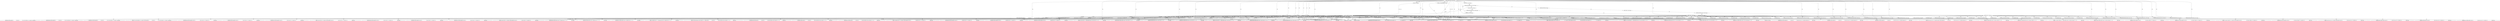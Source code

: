 digraph "TIFFReadDirEntryOutputErr" {  
"88086" [label = <(METHOD,TIFFReadDirEntryOutputErr)<SUB>3887</SUB>> ]
"88087" [label = <(PARAM,TIFF *tif)<SUB>3887</SUB>> ]
"88088" [label = <(PARAM,enum TIFFReadDirEntryErr err)<SUB>3887</SUB>> ]
"88089" [label = <(PARAM,const char *module)<SUB>3888</SUB>> ]
"88090" [label = <(PARAM,const char *tagname)<SUB>3888</SUB>> ]
"88091" [label = <(PARAM,int recover)<SUB>3889</SUB>> ]
"88092" [label = <(BLOCK,&lt;empty&gt;,&lt;empty&gt;)<SUB>3890</SUB>> ]
"88093" [label = <(CONTROL_STRUCTURE,if (!recover),if (!recover))<SUB>3891</SUB>> ]
"88094" [label = <(&lt;operator&gt;.logicalNot,!recover)<SUB>3891</SUB>> ]
"88095" [label = <(IDENTIFIER,recover,!recover)<SUB>3891</SUB>> ]
"88096" [label = <(BLOCK,&lt;empty&gt;,&lt;empty&gt;)<SUB>3892</SUB>> ]
"88097" [label = <(CONTROL_STRUCTURE,switch(err),switch(err))<SUB>3893</SUB>> ]
"88098" [label = <(IDENTIFIER,err,switch(err))<SUB>3893</SUB>> ]
"88099" [label = <(BLOCK,&lt;empty&gt;,&lt;empty&gt;)<SUB>3894</SUB>> ]
"88100" [label = <(JUMP_TARGET,case)<SUB>3895</SUB>> ]
"88101" [label = <(IDENTIFIER,TIFFReadDirEntryErrCount,&lt;empty&gt;)<SUB>3895</SUB>> ]
"88102" [label = <(TIFFErrorExtR,TIFFErrorExtR(tif, module, &quot;Incorrect count for \&quot;%s\&quot;&quot;,\012                              tagname))<SUB>3896</SUB>> ]
"88103" [label = <(IDENTIFIER,tif,TIFFErrorExtR(tif, module, &quot;Incorrect count for \&quot;%s\&quot;&quot;,\012                              tagname))<SUB>3896</SUB>> ]
"88104" [label = <(IDENTIFIER,module,TIFFErrorExtR(tif, module, &quot;Incorrect count for \&quot;%s\&quot;&quot;,\012                              tagname))<SUB>3896</SUB>> ]
"88105" [label = <(LITERAL,&quot;Incorrect count for \&quot;%s\&quot;&quot;,TIFFErrorExtR(tif, module, &quot;Incorrect count for \&quot;%s\&quot;&quot;,\012                              tagname))<SUB>3896</SUB>> ]
"88106" [label = <(IDENTIFIER,tagname,TIFFErrorExtR(tif, module, &quot;Incorrect count for \&quot;%s\&quot;&quot;,\012                              tagname))<SUB>3897</SUB>> ]
"88107" [label = <(CONTROL_STRUCTURE,break;,break;)<SUB>3898</SUB>> ]
"88108" [label = <(JUMP_TARGET,case)<SUB>3899</SUB>> ]
"88109" [label = <(IDENTIFIER,TIFFReadDirEntryErrType,&lt;empty&gt;)<SUB>3899</SUB>> ]
"88110" [label = <(TIFFErrorExtR,TIFFErrorExtR(tif, module, &quot;Incompatible type for \&quot;%s\&quot;&quot;,\012                              tagname))<SUB>3900</SUB>> ]
"88111" [label = <(IDENTIFIER,tif,TIFFErrorExtR(tif, module, &quot;Incompatible type for \&quot;%s\&quot;&quot;,\012                              tagname))<SUB>3900</SUB>> ]
"88112" [label = <(IDENTIFIER,module,TIFFErrorExtR(tif, module, &quot;Incompatible type for \&quot;%s\&quot;&quot;,\012                              tagname))<SUB>3900</SUB>> ]
"88113" [label = <(LITERAL,&quot;Incompatible type for \&quot;%s\&quot;&quot;,TIFFErrorExtR(tif, module, &quot;Incompatible type for \&quot;%s\&quot;&quot;,\012                              tagname))<SUB>3900</SUB>> ]
"88114" [label = <(IDENTIFIER,tagname,TIFFErrorExtR(tif, module, &quot;Incompatible type for \&quot;%s\&quot;&quot;,\012                              tagname))<SUB>3901</SUB>> ]
"88115" [label = <(CONTROL_STRUCTURE,break;,break;)<SUB>3902</SUB>> ]
"88116" [label = <(JUMP_TARGET,case)<SUB>3903</SUB>> ]
"88117" [label = <(IDENTIFIER,TIFFReadDirEntryErrIo,&lt;empty&gt;)<SUB>3903</SUB>> ]
"88118" [label = <(TIFFErrorExtR,TIFFErrorExtR(tif, module, &quot;IO error during reading of \&quot;%s\&quot;&quot;,\012                              tagname))<SUB>3904</SUB>> ]
"88119" [label = <(IDENTIFIER,tif,TIFFErrorExtR(tif, module, &quot;IO error during reading of \&quot;%s\&quot;&quot;,\012                              tagname))<SUB>3904</SUB>> ]
"88120" [label = <(IDENTIFIER,module,TIFFErrorExtR(tif, module, &quot;IO error during reading of \&quot;%s\&quot;&quot;,\012                              tagname))<SUB>3904</SUB>> ]
"88121" [label = <(LITERAL,&quot;IO error during reading of \&quot;%s\&quot;&quot;,TIFFErrorExtR(tif, module, &quot;IO error during reading of \&quot;%s\&quot;&quot;,\012                              tagname))<SUB>3904</SUB>> ]
"88122" [label = <(IDENTIFIER,tagname,TIFFErrorExtR(tif, module, &quot;IO error during reading of \&quot;%s\&quot;&quot;,\012                              tagname))<SUB>3905</SUB>> ]
"88123" [label = <(CONTROL_STRUCTURE,break;,break;)<SUB>3906</SUB>> ]
"88124" [label = <(JUMP_TARGET,case)<SUB>3907</SUB>> ]
"88125" [label = <(IDENTIFIER,TIFFReadDirEntryErrRange,&lt;empty&gt;)<SUB>3907</SUB>> ]
"88126" [label = <(TIFFErrorExtR,TIFFErrorExtR(tif, module, &quot;Incorrect value for \&quot;%s\&quot;&quot;,\012                              tagname))<SUB>3908</SUB>> ]
"88127" [label = <(IDENTIFIER,tif,TIFFErrorExtR(tif, module, &quot;Incorrect value for \&quot;%s\&quot;&quot;,\012                              tagname))<SUB>3908</SUB>> ]
"88128" [label = <(IDENTIFIER,module,TIFFErrorExtR(tif, module, &quot;Incorrect value for \&quot;%s\&quot;&quot;,\012                              tagname))<SUB>3908</SUB>> ]
"88129" [label = <(LITERAL,&quot;Incorrect value for \&quot;%s\&quot;&quot;,TIFFErrorExtR(tif, module, &quot;Incorrect value for \&quot;%s\&quot;&quot;,\012                              tagname))<SUB>3908</SUB>> ]
"88130" [label = <(IDENTIFIER,tagname,TIFFErrorExtR(tif, module, &quot;Incorrect value for \&quot;%s\&quot;&quot;,\012                              tagname))<SUB>3909</SUB>> ]
"88131" [label = <(CONTROL_STRUCTURE,break;,break;)<SUB>3910</SUB>> ]
"88132" [label = <(JUMP_TARGET,case)<SUB>3911</SUB>> ]
"88133" [label = <(IDENTIFIER,TIFFReadDirEntryErrPsdif,&lt;empty&gt;)<SUB>3911</SUB>> ]
"88134" [label = <(TIFFErrorExtR,TIFFErrorExtR(\012                    tif, module,\012                    &quot;Cannot handle different values per sample for \&quot;%s\&quot;&quot;,\012                    tagname))<SUB>3912</SUB>> ]
"88135" [label = <(IDENTIFIER,tif,TIFFErrorExtR(\012                    tif, module,\012                    &quot;Cannot handle different values per sample for \&quot;%s\&quot;&quot;,\012                    tagname))<SUB>3913</SUB>> ]
"88136" [label = <(IDENTIFIER,module,TIFFErrorExtR(\012                    tif, module,\012                    &quot;Cannot handle different values per sample for \&quot;%s\&quot;&quot;,\012                    tagname))<SUB>3913</SUB>> ]
"88137" [label = <(LITERAL,&quot;Cannot handle different values per sample for \&quot;%s\&quot;&quot;,TIFFErrorExtR(\012                    tif, module,\012                    &quot;Cannot handle different values per sample for \&quot;%s\&quot;&quot;,\012                    tagname))<SUB>3914</SUB>> ]
"88138" [label = <(IDENTIFIER,tagname,TIFFErrorExtR(\012                    tif, module,\012                    &quot;Cannot handle different values per sample for \&quot;%s\&quot;&quot;,\012                    tagname))<SUB>3915</SUB>> ]
"88139" [label = <(CONTROL_STRUCTURE,break;,break;)<SUB>3916</SUB>> ]
"88140" [label = <(JUMP_TARGET,case)<SUB>3917</SUB>> ]
"88141" [label = <(IDENTIFIER,TIFFReadDirEntryErrSizesan,&lt;empty&gt;)<SUB>3917</SUB>> ]
"88142" [label = <(TIFFErrorExtR,TIFFErrorExtR(tif, module,\012                              &quot;Sanity check on size of \&quot;%s\&quot; value failed&quot;,\012                              tagname))<SUB>3918</SUB>> ]
"88143" [label = <(IDENTIFIER,tif,TIFFErrorExtR(tif, module,\012                              &quot;Sanity check on size of \&quot;%s\&quot; value failed&quot;,\012                              tagname))<SUB>3918</SUB>> ]
"88144" [label = <(IDENTIFIER,module,TIFFErrorExtR(tif, module,\012                              &quot;Sanity check on size of \&quot;%s\&quot; value failed&quot;,\012                              tagname))<SUB>3918</SUB>> ]
"88145" [label = <(LITERAL,&quot;Sanity check on size of \&quot;%s\&quot; value failed&quot;,TIFFErrorExtR(tif, module,\012                              &quot;Sanity check on size of \&quot;%s\&quot; value failed&quot;,\012                              tagname))<SUB>3919</SUB>> ]
"88146" [label = <(IDENTIFIER,tagname,TIFFErrorExtR(tif, module,\012                              &quot;Sanity check on size of \&quot;%s\&quot; value failed&quot;,\012                              tagname))<SUB>3920</SUB>> ]
"88147" [label = <(CONTROL_STRUCTURE,break;,break;)<SUB>3921</SUB>> ]
"88148" [label = <(JUMP_TARGET,case)<SUB>3922</SUB>> ]
"88149" [label = <(IDENTIFIER,TIFFReadDirEntryErrAlloc,&lt;empty&gt;)<SUB>3922</SUB>> ]
"88150" [label = <(TIFFErrorExtR,TIFFErrorExtR(tif, module, &quot;Out of memory reading of \&quot;%s\&quot;&quot;,\012                              tagname))<SUB>3923</SUB>> ]
"88151" [label = <(IDENTIFIER,tif,TIFFErrorExtR(tif, module, &quot;Out of memory reading of \&quot;%s\&quot;&quot;,\012                              tagname))<SUB>3923</SUB>> ]
"88152" [label = <(IDENTIFIER,module,TIFFErrorExtR(tif, module, &quot;Out of memory reading of \&quot;%s\&quot;&quot;,\012                              tagname))<SUB>3923</SUB>> ]
"88153" [label = <(LITERAL,&quot;Out of memory reading of \&quot;%s\&quot;&quot;,TIFFErrorExtR(tif, module, &quot;Out of memory reading of \&quot;%s\&quot;&quot;,\012                              tagname))<SUB>3923</SUB>> ]
"88154" [label = <(IDENTIFIER,tagname,TIFFErrorExtR(tif, module, &quot;Out of memory reading of \&quot;%s\&quot;&quot;,\012                              tagname))<SUB>3924</SUB>> ]
"88155" [label = <(CONTROL_STRUCTURE,break;,break;)<SUB>3925</SUB>> ]
"88156" [label = <(JUMP_TARGET,default)<SUB>3926</SUB>> ]
"88157" [label = <(assert,assert(0))<SUB>3927</SUB>> ]
"88158" [label = <(LITERAL,0,assert(0))<SUB>3927</SUB>> ]
"88159" [label = <(CONTROL_STRUCTURE,break;,break;)<SUB>3928</SUB>> ]
"88160" [label = <(CONTROL_STRUCTURE,else,else)<SUB>3932</SUB>> ]
"88161" [label = <(BLOCK,&lt;empty&gt;,&lt;empty&gt;)<SUB>3932</SUB>> ]
"88162" [label = <(CONTROL_STRUCTURE,switch(err),switch(err))<SUB>3933</SUB>> ]
"88163" [label = <(IDENTIFIER,err,switch(err))<SUB>3933</SUB>> ]
"88164" [label = <(BLOCK,&lt;empty&gt;,&lt;empty&gt;)<SUB>3934</SUB>> ]
"88165" [label = <(JUMP_TARGET,case)<SUB>3935</SUB>> ]
"88166" [label = <(IDENTIFIER,TIFFReadDirEntryErrCount,&lt;empty&gt;)<SUB>3935</SUB>> ]
"88167" [label = <(TIFFWarningExtR,TIFFWarningExtR(tif, module,\012                                &quot;Incorrect count for \&quot;%s\&quot;; tag ignored&quot;,\012                                tagname))<SUB>3936</SUB>> ]
"88168" [label = <(IDENTIFIER,tif,TIFFWarningExtR(tif, module,\012                                &quot;Incorrect count for \&quot;%s\&quot;; tag ignored&quot;,\012                                tagname))<SUB>3936</SUB>> ]
"88169" [label = <(IDENTIFIER,module,TIFFWarningExtR(tif, module,\012                                &quot;Incorrect count for \&quot;%s\&quot;; tag ignored&quot;,\012                                tagname))<SUB>3936</SUB>> ]
"88170" [label = <(LITERAL,&quot;Incorrect count for \&quot;%s\&quot;; tag ignored&quot;,TIFFWarningExtR(tif, module,\012                                &quot;Incorrect count for \&quot;%s\&quot;; tag ignored&quot;,\012                                tagname))<SUB>3937</SUB>> ]
"88171" [label = <(IDENTIFIER,tagname,TIFFWarningExtR(tif, module,\012                                &quot;Incorrect count for \&quot;%s\&quot;; tag ignored&quot;,\012                                tagname))<SUB>3938</SUB>> ]
"88172" [label = <(CONTROL_STRUCTURE,break;,break;)<SUB>3939</SUB>> ]
"88173" [label = <(JUMP_TARGET,case)<SUB>3940</SUB>> ]
"88174" [label = <(IDENTIFIER,TIFFReadDirEntryErrType,&lt;empty&gt;)<SUB>3940</SUB>> ]
"88175" [label = <(TIFFWarningExtR,TIFFWarningExtR(tif, module,\012                                &quot;Incompatible type for \&quot;%s\&quot;; tag ignored&quot;,\012                                tagname))<SUB>3941</SUB>> ]
"88176" [label = <(IDENTIFIER,tif,TIFFWarningExtR(tif, module,\012                                &quot;Incompatible type for \&quot;%s\&quot;; tag ignored&quot;,\012                                tagname))<SUB>3941</SUB>> ]
"88177" [label = <(IDENTIFIER,module,TIFFWarningExtR(tif, module,\012                                &quot;Incompatible type for \&quot;%s\&quot;; tag ignored&quot;,\012                                tagname))<SUB>3941</SUB>> ]
"88178" [label = <(LITERAL,&quot;Incompatible type for \&quot;%s\&quot;; tag ignored&quot;,TIFFWarningExtR(tif, module,\012                                &quot;Incompatible type for \&quot;%s\&quot;; tag ignored&quot;,\012                                tagname))<SUB>3942</SUB>> ]
"88179" [label = <(IDENTIFIER,tagname,TIFFWarningExtR(tif, module,\012                                &quot;Incompatible type for \&quot;%s\&quot;; tag ignored&quot;,\012                                tagname))<SUB>3943</SUB>> ]
"88180" [label = <(CONTROL_STRUCTURE,break;,break;)<SUB>3944</SUB>> ]
"88181" [label = <(JUMP_TARGET,case)<SUB>3945</SUB>> ]
"88182" [label = <(IDENTIFIER,TIFFReadDirEntryErrIo,&lt;empty&gt;)<SUB>3945</SUB>> ]
"88183" [label = <(TIFFWarningExtR,TIFFWarningExtR(\012                    tif, module,\012                    &quot;IO error during reading of \&quot;%s\&quot;; tag ignored&quot;, tagname))<SUB>3946</SUB>> ]
"88184" [label = <(IDENTIFIER,tif,TIFFWarningExtR(\012                    tif, module,\012                    &quot;IO error during reading of \&quot;%s\&quot;; tag ignored&quot;, tagname))<SUB>3947</SUB>> ]
"88185" [label = <(IDENTIFIER,module,TIFFWarningExtR(\012                    tif, module,\012                    &quot;IO error during reading of \&quot;%s\&quot;; tag ignored&quot;, tagname))<SUB>3947</SUB>> ]
"88186" [label = <(LITERAL,&quot;IO error during reading of \&quot;%s\&quot;; tag ignored&quot;,TIFFWarningExtR(\012                    tif, module,\012                    &quot;IO error during reading of \&quot;%s\&quot;; tag ignored&quot;, tagname))<SUB>3948</SUB>> ]
"88187" [label = <(IDENTIFIER,tagname,TIFFWarningExtR(\012                    tif, module,\012                    &quot;IO error during reading of \&quot;%s\&quot;; tag ignored&quot;, tagname))<SUB>3948</SUB>> ]
"88188" [label = <(CONTROL_STRUCTURE,break;,break;)<SUB>3949</SUB>> ]
"88189" [label = <(JUMP_TARGET,case)<SUB>3950</SUB>> ]
"88190" [label = <(IDENTIFIER,TIFFReadDirEntryErrRange,&lt;empty&gt;)<SUB>3950</SUB>> ]
"88191" [label = <(TIFFWarningExtR,TIFFWarningExtR(tif, module,\012                                &quot;Incorrect value for \&quot;%s\&quot;; tag ignored&quot;,\012                                tagname))<SUB>3951</SUB>> ]
"88192" [label = <(IDENTIFIER,tif,TIFFWarningExtR(tif, module,\012                                &quot;Incorrect value for \&quot;%s\&quot;; tag ignored&quot;,\012                                tagname))<SUB>3951</SUB>> ]
"88193" [label = <(IDENTIFIER,module,TIFFWarningExtR(tif, module,\012                                &quot;Incorrect value for \&quot;%s\&quot;; tag ignored&quot;,\012                                tagname))<SUB>3951</SUB>> ]
"88194" [label = <(LITERAL,&quot;Incorrect value for \&quot;%s\&quot;; tag ignored&quot;,TIFFWarningExtR(tif, module,\012                                &quot;Incorrect value for \&quot;%s\&quot;; tag ignored&quot;,\012                                tagname))<SUB>3952</SUB>> ]
"88195" [label = <(IDENTIFIER,tagname,TIFFWarningExtR(tif, module,\012                                &quot;Incorrect value for \&quot;%s\&quot;; tag ignored&quot;,\012                                tagname))<SUB>3953</SUB>> ]
"88196" [label = <(CONTROL_STRUCTURE,break;,break;)<SUB>3954</SUB>> ]
"88197" [label = <(JUMP_TARGET,case)<SUB>3955</SUB>> ]
"88198" [label = <(IDENTIFIER,TIFFReadDirEntryErrPsdif,&lt;empty&gt;)<SUB>3955</SUB>> ]
"88199" [label = <(TIFFWarningExtR,TIFFWarningExtR(tif, module,\012                                &quot;Cannot handle different values per sample for &quot;\012                                &quot;\&quot;%s\&quot;; tag ignored&quot;,\012                                tagname))<SUB>3956</SUB>> ]
"88200" [label = <(IDENTIFIER,tif,TIFFWarningExtR(tif, module,\012                                &quot;Cannot handle different values per sample for &quot;\012                                &quot;\&quot;%s\&quot;; tag ignored&quot;,\012                                tagname))<SUB>3956</SUB>> ]
"88201" [label = <(IDENTIFIER,module,TIFFWarningExtR(tif, module,\012                                &quot;Cannot handle different values per sample for &quot;\012                                &quot;\&quot;%s\&quot;; tag ignored&quot;,\012                                tagname))<SUB>3956</SUB>> ]
"88202" [label = <(LITERAL,&quot;Cannot handle different values per sample for &quot;\012                                &quot;\&quot;%s\&quot;; tag ignored&quot;,TIFFWarningExtR(tif, module,\012                                &quot;Cannot handle different values per sample for &quot;\012                                &quot;\&quot;%s\&quot;; tag ignored&quot;,\012                                tagname))<SUB>3957</SUB>> ]
"88203" [label = <(IDENTIFIER,tagname,TIFFWarningExtR(tif, module,\012                                &quot;Cannot handle different values per sample for &quot;\012                                &quot;\&quot;%s\&quot;; tag ignored&quot;,\012                                tagname))<SUB>3959</SUB>> ]
"88204" [label = <(CONTROL_STRUCTURE,break;,break;)<SUB>3960</SUB>> ]
"88205" [label = <(JUMP_TARGET,case)<SUB>3961</SUB>> ]
"88206" [label = <(IDENTIFIER,TIFFReadDirEntryErrSizesan,&lt;empty&gt;)<SUB>3961</SUB>> ]
"88207" [label = <(TIFFWarningExtR,TIFFWarningExtR(\012                    tif, module,\012                    &quot;Sanity check on size of \&quot;%s\&quot; value failed; tag ignored&quot;,\012                    tagname))<SUB>3962</SUB>> ]
"88208" [label = <(IDENTIFIER,tif,TIFFWarningExtR(\012                    tif, module,\012                    &quot;Sanity check on size of \&quot;%s\&quot; value failed; tag ignored&quot;,\012                    tagname))<SUB>3963</SUB>> ]
"88209" [label = <(IDENTIFIER,module,TIFFWarningExtR(\012                    tif, module,\012                    &quot;Sanity check on size of \&quot;%s\&quot; value failed; tag ignored&quot;,\012                    tagname))<SUB>3963</SUB>> ]
"88210" [label = <(LITERAL,&quot;Sanity check on size of \&quot;%s\&quot; value failed; tag ignored&quot;,TIFFWarningExtR(\012                    tif, module,\012                    &quot;Sanity check on size of \&quot;%s\&quot; value failed; tag ignored&quot;,\012                    tagname))<SUB>3964</SUB>> ]
"88211" [label = <(IDENTIFIER,tagname,TIFFWarningExtR(\012                    tif, module,\012                    &quot;Sanity check on size of \&quot;%s\&quot; value failed; tag ignored&quot;,\012                    tagname))<SUB>3965</SUB>> ]
"88212" [label = <(CONTROL_STRUCTURE,break;,break;)<SUB>3966</SUB>> ]
"88213" [label = <(JUMP_TARGET,case)<SUB>3967</SUB>> ]
"88214" [label = <(IDENTIFIER,TIFFReadDirEntryErrAlloc,&lt;empty&gt;)<SUB>3967</SUB>> ]
"88215" [label = <(TIFFWarningExtR,TIFFWarningExtR(tif, module,\012                                &quot;Out of memory reading of \&quot;%s\&quot;; tag ignored&quot;,\012                                tagname))<SUB>3968</SUB>> ]
"88216" [label = <(IDENTIFIER,tif,TIFFWarningExtR(tif, module,\012                                &quot;Out of memory reading of \&quot;%s\&quot;; tag ignored&quot;,\012                                tagname))<SUB>3968</SUB>> ]
"88217" [label = <(IDENTIFIER,module,TIFFWarningExtR(tif, module,\012                                &quot;Out of memory reading of \&quot;%s\&quot;; tag ignored&quot;,\012                                tagname))<SUB>3968</SUB>> ]
"88218" [label = <(LITERAL,&quot;Out of memory reading of \&quot;%s\&quot;; tag ignored&quot;,TIFFWarningExtR(tif, module,\012                                &quot;Out of memory reading of \&quot;%s\&quot;; tag ignored&quot;,\012                                tagname))<SUB>3969</SUB>> ]
"88219" [label = <(IDENTIFIER,tagname,TIFFWarningExtR(tif, module,\012                                &quot;Out of memory reading of \&quot;%s\&quot;; tag ignored&quot;,\012                                tagname))<SUB>3970</SUB>> ]
"88220" [label = <(CONTROL_STRUCTURE,break;,break;)<SUB>3971</SUB>> ]
"88221" [label = <(JUMP_TARGET,default)<SUB>3972</SUB>> ]
"88222" [label = <(assert,assert(0))<SUB>3973</SUB>> ]
"88223" [label = <(LITERAL,0,assert(0))<SUB>3973</SUB>> ]
"88224" [label = <(CONTROL_STRUCTURE,break;,break;)<SUB>3974</SUB>> ]
"88225" [label = <(METHOD_RETURN,void)<SUB>3887</SUB>> ]
  "88086" -> "88087"  [ label = "AST: "] 
  "88086" -> "88088"  [ label = "AST: "] 
  "88086" -> "88089"  [ label = "AST: "] 
  "88086" -> "88090"  [ label = "AST: "] 
  "88086" -> "88091"  [ label = "AST: "] 
  "88086" -> "88092"  [ label = "AST: "] 
  "88086" -> "88225"  [ label = "AST: "] 
  "88092" -> "88093"  [ label = "AST: "] 
  "88093" -> "88094"  [ label = "AST: "] 
  "88093" -> "88096"  [ label = "AST: "] 
  "88093" -> "88160"  [ label = "AST: "] 
  "88094" -> "88095"  [ label = "AST: "] 
  "88096" -> "88097"  [ label = "AST: "] 
  "88097" -> "88098"  [ label = "AST: "] 
  "88097" -> "88099"  [ label = "AST: "] 
  "88099" -> "88100"  [ label = "AST: "] 
  "88099" -> "88101"  [ label = "AST: "] 
  "88099" -> "88102"  [ label = "AST: "] 
  "88099" -> "88107"  [ label = "AST: "] 
  "88099" -> "88108"  [ label = "AST: "] 
  "88099" -> "88109"  [ label = "AST: "] 
  "88099" -> "88110"  [ label = "AST: "] 
  "88099" -> "88115"  [ label = "AST: "] 
  "88099" -> "88116"  [ label = "AST: "] 
  "88099" -> "88117"  [ label = "AST: "] 
  "88099" -> "88118"  [ label = "AST: "] 
  "88099" -> "88123"  [ label = "AST: "] 
  "88099" -> "88124"  [ label = "AST: "] 
  "88099" -> "88125"  [ label = "AST: "] 
  "88099" -> "88126"  [ label = "AST: "] 
  "88099" -> "88131"  [ label = "AST: "] 
  "88099" -> "88132"  [ label = "AST: "] 
  "88099" -> "88133"  [ label = "AST: "] 
  "88099" -> "88134"  [ label = "AST: "] 
  "88099" -> "88139"  [ label = "AST: "] 
  "88099" -> "88140"  [ label = "AST: "] 
  "88099" -> "88141"  [ label = "AST: "] 
  "88099" -> "88142"  [ label = "AST: "] 
  "88099" -> "88147"  [ label = "AST: "] 
  "88099" -> "88148"  [ label = "AST: "] 
  "88099" -> "88149"  [ label = "AST: "] 
  "88099" -> "88150"  [ label = "AST: "] 
  "88099" -> "88155"  [ label = "AST: "] 
  "88099" -> "88156"  [ label = "AST: "] 
  "88099" -> "88157"  [ label = "AST: "] 
  "88099" -> "88159"  [ label = "AST: "] 
  "88102" -> "88103"  [ label = "AST: "] 
  "88102" -> "88104"  [ label = "AST: "] 
  "88102" -> "88105"  [ label = "AST: "] 
  "88102" -> "88106"  [ label = "AST: "] 
  "88110" -> "88111"  [ label = "AST: "] 
  "88110" -> "88112"  [ label = "AST: "] 
  "88110" -> "88113"  [ label = "AST: "] 
  "88110" -> "88114"  [ label = "AST: "] 
  "88118" -> "88119"  [ label = "AST: "] 
  "88118" -> "88120"  [ label = "AST: "] 
  "88118" -> "88121"  [ label = "AST: "] 
  "88118" -> "88122"  [ label = "AST: "] 
  "88126" -> "88127"  [ label = "AST: "] 
  "88126" -> "88128"  [ label = "AST: "] 
  "88126" -> "88129"  [ label = "AST: "] 
  "88126" -> "88130"  [ label = "AST: "] 
  "88134" -> "88135"  [ label = "AST: "] 
  "88134" -> "88136"  [ label = "AST: "] 
  "88134" -> "88137"  [ label = "AST: "] 
  "88134" -> "88138"  [ label = "AST: "] 
  "88142" -> "88143"  [ label = "AST: "] 
  "88142" -> "88144"  [ label = "AST: "] 
  "88142" -> "88145"  [ label = "AST: "] 
  "88142" -> "88146"  [ label = "AST: "] 
  "88150" -> "88151"  [ label = "AST: "] 
  "88150" -> "88152"  [ label = "AST: "] 
  "88150" -> "88153"  [ label = "AST: "] 
  "88150" -> "88154"  [ label = "AST: "] 
  "88157" -> "88158"  [ label = "AST: "] 
  "88160" -> "88161"  [ label = "AST: "] 
  "88161" -> "88162"  [ label = "AST: "] 
  "88162" -> "88163"  [ label = "AST: "] 
  "88162" -> "88164"  [ label = "AST: "] 
  "88164" -> "88165"  [ label = "AST: "] 
  "88164" -> "88166"  [ label = "AST: "] 
  "88164" -> "88167"  [ label = "AST: "] 
  "88164" -> "88172"  [ label = "AST: "] 
  "88164" -> "88173"  [ label = "AST: "] 
  "88164" -> "88174"  [ label = "AST: "] 
  "88164" -> "88175"  [ label = "AST: "] 
  "88164" -> "88180"  [ label = "AST: "] 
  "88164" -> "88181"  [ label = "AST: "] 
  "88164" -> "88182"  [ label = "AST: "] 
  "88164" -> "88183"  [ label = "AST: "] 
  "88164" -> "88188"  [ label = "AST: "] 
  "88164" -> "88189"  [ label = "AST: "] 
  "88164" -> "88190"  [ label = "AST: "] 
  "88164" -> "88191"  [ label = "AST: "] 
  "88164" -> "88196"  [ label = "AST: "] 
  "88164" -> "88197"  [ label = "AST: "] 
  "88164" -> "88198"  [ label = "AST: "] 
  "88164" -> "88199"  [ label = "AST: "] 
  "88164" -> "88204"  [ label = "AST: "] 
  "88164" -> "88205"  [ label = "AST: "] 
  "88164" -> "88206"  [ label = "AST: "] 
  "88164" -> "88207"  [ label = "AST: "] 
  "88164" -> "88212"  [ label = "AST: "] 
  "88164" -> "88213"  [ label = "AST: "] 
  "88164" -> "88214"  [ label = "AST: "] 
  "88164" -> "88215"  [ label = "AST: "] 
  "88164" -> "88220"  [ label = "AST: "] 
  "88164" -> "88221"  [ label = "AST: "] 
  "88164" -> "88222"  [ label = "AST: "] 
  "88164" -> "88224"  [ label = "AST: "] 
  "88167" -> "88168"  [ label = "AST: "] 
  "88167" -> "88169"  [ label = "AST: "] 
  "88167" -> "88170"  [ label = "AST: "] 
  "88167" -> "88171"  [ label = "AST: "] 
  "88175" -> "88176"  [ label = "AST: "] 
  "88175" -> "88177"  [ label = "AST: "] 
  "88175" -> "88178"  [ label = "AST: "] 
  "88175" -> "88179"  [ label = "AST: "] 
  "88183" -> "88184"  [ label = "AST: "] 
  "88183" -> "88185"  [ label = "AST: "] 
  "88183" -> "88186"  [ label = "AST: "] 
  "88183" -> "88187"  [ label = "AST: "] 
  "88191" -> "88192"  [ label = "AST: "] 
  "88191" -> "88193"  [ label = "AST: "] 
  "88191" -> "88194"  [ label = "AST: "] 
  "88191" -> "88195"  [ label = "AST: "] 
  "88199" -> "88200"  [ label = "AST: "] 
  "88199" -> "88201"  [ label = "AST: "] 
  "88199" -> "88202"  [ label = "AST: "] 
  "88199" -> "88203"  [ label = "AST: "] 
  "88207" -> "88208"  [ label = "AST: "] 
  "88207" -> "88209"  [ label = "AST: "] 
  "88207" -> "88210"  [ label = "AST: "] 
  "88207" -> "88211"  [ label = "AST: "] 
  "88215" -> "88216"  [ label = "AST: "] 
  "88215" -> "88217"  [ label = "AST: "] 
  "88215" -> "88218"  [ label = "AST: "] 
  "88215" -> "88219"  [ label = "AST: "] 
  "88222" -> "88223"  [ label = "AST: "] 
  "88094" -> "88102"  [ label = "CFG: "] 
  "88094" -> "88110"  [ label = "CFG: "] 
  "88094" -> "88118"  [ label = "CFG: "] 
  "88094" -> "88126"  [ label = "CFG: "] 
  "88094" -> "88134"  [ label = "CFG: "] 
  "88094" -> "88142"  [ label = "CFG: "] 
  "88094" -> "88150"  [ label = "CFG: "] 
  "88094" -> "88157"  [ label = "CFG: "] 
  "88094" -> "88167"  [ label = "CFG: "] 
  "88094" -> "88175"  [ label = "CFG: "] 
  "88094" -> "88183"  [ label = "CFG: "] 
  "88094" -> "88191"  [ label = "CFG: "] 
  "88094" -> "88199"  [ label = "CFG: "] 
  "88094" -> "88207"  [ label = "CFG: "] 
  "88094" -> "88215"  [ label = "CFG: "] 
  "88094" -> "88222"  [ label = "CFG: "] 
  "88102" -> "88225"  [ label = "CFG: "] 
  "88110" -> "88225"  [ label = "CFG: "] 
  "88118" -> "88225"  [ label = "CFG: "] 
  "88126" -> "88225"  [ label = "CFG: "] 
  "88134" -> "88225"  [ label = "CFG: "] 
  "88142" -> "88225"  [ label = "CFG: "] 
  "88150" -> "88225"  [ label = "CFG: "] 
  "88157" -> "88225"  [ label = "CFG: "] 
  "88167" -> "88225"  [ label = "CFG: "] 
  "88175" -> "88225"  [ label = "CFG: "] 
  "88183" -> "88225"  [ label = "CFG: "] 
  "88191" -> "88225"  [ label = "CFG: "] 
  "88199" -> "88225"  [ label = "CFG: "] 
  "88207" -> "88225"  [ label = "CFG: "] 
  "88215" -> "88225"  [ label = "CFG: "] 
  "88222" -> "88225"  [ label = "CFG: "] 
  "88086" -> "88094"  [ label = "CFG: "] 
  "88088" -> "88225"  [ label = "DDG: err"] 
  "88094" -> "88225"  [ label = "DDG: recover"] 
  "88094" -> "88225"  [ label = "DDG: !recover"] 
  "88102" -> "88225"  [ label = "DDG: tif"] 
  "88102" -> "88225"  [ label = "DDG: module"] 
  "88102" -> "88225"  [ label = "DDG: tagname"] 
  "88102" -> "88225"  [ label = "DDG: TIFFErrorExtR(tif, module, &quot;Incorrect count for \&quot;%s\&quot;&quot;,\012                              tagname)"] 
  "88086" -> "88087"  [ label = "DDG: "] 
  "88086" -> "88088"  [ label = "DDG: "] 
  "88086" -> "88089"  [ label = "DDG: "] 
  "88086" -> "88090"  [ label = "DDG: "] 
  "88086" -> "88091"  [ label = "DDG: "] 
  "88091" -> "88094"  [ label = "DDG: recover"] 
  "88086" -> "88094"  [ label = "DDG: "] 
  "88086" -> "88098"  [ label = "DDG: "] 
  "88086" -> "88101"  [ label = "DDG: "] 
  "88086" -> "88109"  [ label = "DDG: "] 
  "88086" -> "88117"  [ label = "DDG: "] 
  "88086" -> "88125"  [ label = "DDG: "] 
  "88086" -> "88133"  [ label = "DDG: "] 
  "88086" -> "88141"  [ label = "DDG: "] 
  "88086" -> "88149"  [ label = "DDG: "] 
  "88086" -> "88163"  [ label = "DDG: "] 
  "88087" -> "88102"  [ label = "DDG: tif"] 
  "88086" -> "88102"  [ label = "DDG: "] 
  "88089" -> "88102"  [ label = "DDG: module"] 
  "88090" -> "88102"  [ label = "DDG: tagname"] 
  "88087" -> "88110"  [ label = "DDG: tif"] 
  "88086" -> "88110"  [ label = "DDG: "] 
  "88089" -> "88110"  [ label = "DDG: module"] 
  "88090" -> "88110"  [ label = "DDG: tagname"] 
  "88087" -> "88118"  [ label = "DDG: tif"] 
  "88086" -> "88118"  [ label = "DDG: "] 
  "88089" -> "88118"  [ label = "DDG: module"] 
  "88090" -> "88118"  [ label = "DDG: tagname"] 
  "88087" -> "88126"  [ label = "DDG: tif"] 
  "88086" -> "88126"  [ label = "DDG: "] 
  "88089" -> "88126"  [ label = "DDG: module"] 
  "88090" -> "88126"  [ label = "DDG: tagname"] 
  "88087" -> "88134"  [ label = "DDG: tif"] 
  "88086" -> "88134"  [ label = "DDG: "] 
  "88089" -> "88134"  [ label = "DDG: module"] 
  "88090" -> "88134"  [ label = "DDG: tagname"] 
  "88087" -> "88142"  [ label = "DDG: tif"] 
  "88086" -> "88142"  [ label = "DDG: "] 
  "88089" -> "88142"  [ label = "DDG: module"] 
  "88090" -> "88142"  [ label = "DDG: tagname"] 
  "88087" -> "88150"  [ label = "DDG: tif"] 
  "88086" -> "88150"  [ label = "DDG: "] 
  "88089" -> "88150"  [ label = "DDG: module"] 
  "88090" -> "88150"  [ label = "DDG: tagname"] 
  "88086" -> "88157"  [ label = "DDG: "] 
  "88086" -> "88166"  [ label = "DDG: "] 
  "88086" -> "88174"  [ label = "DDG: "] 
  "88086" -> "88182"  [ label = "DDG: "] 
  "88086" -> "88190"  [ label = "DDG: "] 
  "88086" -> "88198"  [ label = "DDG: "] 
  "88086" -> "88206"  [ label = "DDG: "] 
  "88086" -> "88214"  [ label = "DDG: "] 
  "88087" -> "88167"  [ label = "DDG: tif"] 
  "88086" -> "88167"  [ label = "DDG: "] 
  "88089" -> "88167"  [ label = "DDG: module"] 
  "88090" -> "88167"  [ label = "DDG: tagname"] 
  "88087" -> "88175"  [ label = "DDG: tif"] 
  "88086" -> "88175"  [ label = "DDG: "] 
  "88089" -> "88175"  [ label = "DDG: module"] 
  "88090" -> "88175"  [ label = "DDG: tagname"] 
  "88087" -> "88183"  [ label = "DDG: tif"] 
  "88086" -> "88183"  [ label = "DDG: "] 
  "88089" -> "88183"  [ label = "DDG: module"] 
  "88090" -> "88183"  [ label = "DDG: tagname"] 
  "88087" -> "88191"  [ label = "DDG: tif"] 
  "88086" -> "88191"  [ label = "DDG: "] 
  "88089" -> "88191"  [ label = "DDG: module"] 
  "88090" -> "88191"  [ label = "DDG: tagname"] 
  "88087" -> "88199"  [ label = "DDG: tif"] 
  "88086" -> "88199"  [ label = "DDG: "] 
  "88089" -> "88199"  [ label = "DDG: module"] 
  "88090" -> "88199"  [ label = "DDG: tagname"] 
  "88087" -> "88207"  [ label = "DDG: tif"] 
  "88086" -> "88207"  [ label = "DDG: "] 
  "88089" -> "88207"  [ label = "DDG: module"] 
  "88090" -> "88207"  [ label = "DDG: tagname"] 
  "88087" -> "88215"  [ label = "DDG: tif"] 
  "88086" -> "88215"  [ label = "DDG: "] 
  "88089" -> "88215"  [ label = "DDG: module"] 
  "88090" -> "88215"  [ label = "DDG: tagname"] 
  "88086" -> "88222"  [ label = "DDG: "] 
  "88094" -> "88102"  [ label = "CDG: "] 
  "88094" -> "88134"  [ label = "CDG: "] 
  "88094" -> "88150"  [ label = "CDG: "] 
  "88094" -> "88157"  [ label = "CDG: "] 
  "88094" -> "88126"  [ label = "CDG: "] 
  "88094" -> "88142"  [ label = "CDG: "] 
  "88094" -> "88118"  [ label = "CDG: "] 
  "88094" -> "88110"  [ label = "CDG: "] 
  "88094" -> "88191"  [ label = "CDG: "] 
  "88094" -> "88183"  [ label = "CDG: "] 
  "88094" -> "88167"  [ label = "CDG: "] 
  "88094" -> "88199"  [ label = "CDG: "] 
  "88094" -> "88175"  [ label = "CDG: "] 
  "88094" -> "88207"  [ label = "CDG: "] 
  "88094" -> "88222"  [ label = "CDG: "] 
  "88094" -> "88215"  [ label = "CDG: "] 
}
